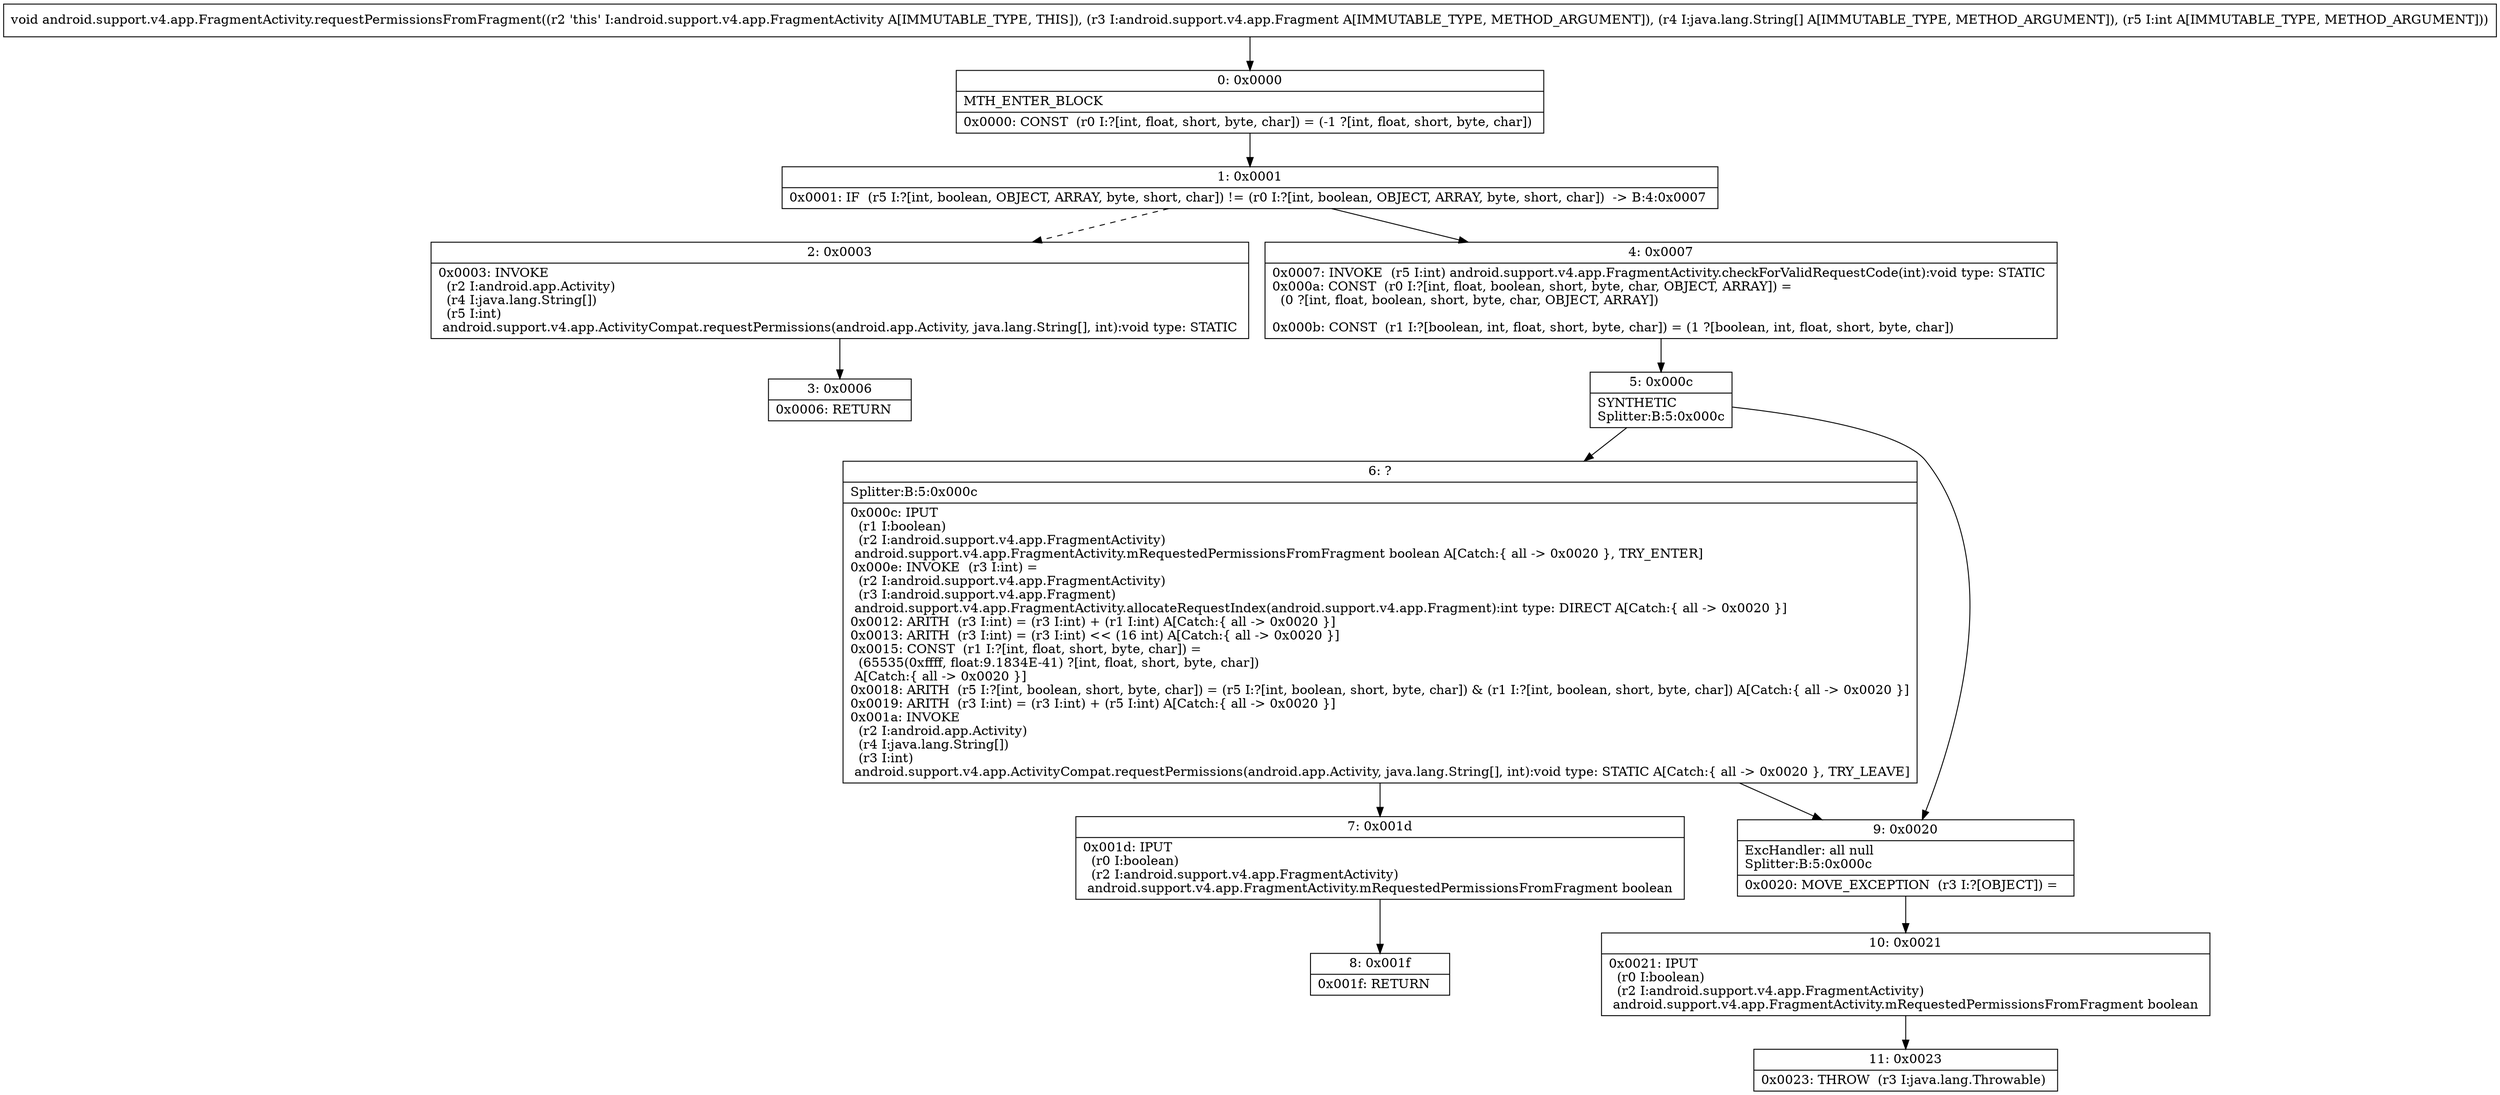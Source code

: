 digraph "CFG forandroid.support.v4.app.FragmentActivity.requestPermissionsFromFragment(Landroid\/support\/v4\/app\/Fragment;[Ljava\/lang\/String;I)V" {
Node_0 [shape=record,label="{0\:\ 0x0000|MTH_ENTER_BLOCK\l|0x0000: CONST  (r0 I:?[int, float, short, byte, char]) = (\-1 ?[int, float, short, byte, char]) \l}"];
Node_1 [shape=record,label="{1\:\ 0x0001|0x0001: IF  (r5 I:?[int, boolean, OBJECT, ARRAY, byte, short, char]) != (r0 I:?[int, boolean, OBJECT, ARRAY, byte, short, char])  \-\> B:4:0x0007 \l}"];
Node_2 [shape=record,label="{2\:\ 0x0003|0x0003: INVOKE  \l  (r2 I:android.app.Activity)\l  (r4 I:java.lang.String[])\l  (r5 I:int)\l android.support.v4.app.ActivityCompat.requestPermissions(android.app.Activity, java.lang.String[], int):void type: STATIC \l}"];
Node_3 [shape=record,label="{3\:\ 0x0006|0x0006: RETURN   \l}"];
Node_4 [shape=record,label="{4\:\ 0x0007|0x0007: INVOKE  (r5 I:int) android.support.v4.app.FragmentActivity.checkForValidRequestCode(int):void type: STATIC \l0x000a: CONST  (r0 I:?[int, float, boolean, short, byte, char, OBJECT, ARRAY]) = \l  (0 ?[int, float, boolean, short, byte, char, OBJECT, ARRAY])\l \l0x000b: CONST  (r1 I:?[boolean, int, float, short, byte, char]) = (1 ?[boolean, int, float, short, byte, char]) \l}"];
Node_5 [shape=record,label="{5\:\ 0x000c|SYNTHETIC\lSplitter:B:5:0x000c\l}"];
Node_6 [shape=record,label="{6\:\ ?|Splitter:B:5:0x000c\l|0x000c: IPUT  \l  (r1 I:boolean)\l  (r2 I:android.support.v4.app.FragmentActivity)\l android.support.v4.app.FragmentActivity.mRequestedPermissionsFromFragment boolean A[Catch:\{ all \-\> 0x0020 \}, TRY_ENTER]\l0x000e: INVOKE  (r3 I:int) = \l  (r2 I:android.support.v4.app.FragmentActivity)\l  (r3 I:android.support.v4.app.Fragment)\l android.support.v4.app.FragmentActivity.allocateRequestIndex(android.support.v4.app.Fragment):int type: DIRECT A[Catch:\{ all \-\> 0x0020 \}]\l0x0012: ARITH  (r3 I:int) = (r3 I:int) + (r1 I:int) A[Catch:\{ all \-\> 0x0020 \}]\l0x0013: ARITH  (r3 I:int) = (r3 I:int) \<\< (16 int) A[Catch:\{ all \-\> 0x0020 \}]\l0x0015: CONST  (r1 I:?[int, float, short, byte, char]) = \l  (65535(0xffff, float:9.1834E\-41) ?[int, float, short, byte, char])\l A[Catch:\{ all \-\> 0x0020 \}]\l0x0018: ARITH  (r5 I:?[int, boolean, short, byte, char]) = (r5 I:?[int, boolean, short, byte, char]) & (r1 I:?[int, boolean, short, byte, char]) A[Catch:\{ all \-\> 0x0020 \}]\l0x0019: ARITH  (r3 I:int) = (r3 I:int) + (r5 I:int) A[Catch:\{ all \-\> 0x0020 \}]\l0x001a: INVOKE  \l  (r2 I:android.app.Activity)\l  (r4 I:java.lang.String[])\l  (r3 I:int)\l android.support.v4.app.ActivityCompat.requestPermissions(android.app.Activity, java.lang.String[], int):void type: STATIC A[Catch:\{ all \-\> 0x0020 \}, TRY_LEAVE]\l}"];
Node_7 [shape=record,label="{7\:\ 0x001d|0x001d: IPUT  \l  (r0 I:boolean)\l  (r2 I:android.support.v4.app.FragmentActivity)\l android.support.v4.app.FragmentActivity.mRequestedPermissionsFromFragment boolean \l}"];
Node_8 [shape=record,label="{8\:\ 0x001f|0x001f: RETURN   \l}"];
Node_9 [shape=record,label="{9\:\ 0x0020|ExcHandler: all null\lSplitter:B:5:0x000c\l|0x0020: MOVE_EXCEPTION  (r3 I:?[OBJECT]) =  \l}"];
Node_10 [shape=record,label="{10\:\ 0x0021|0x0021: IPUT  \l  (r0 I:boolean)\l  (r2 I:android.support.v4.app.FragmentActivity)\l android.support.v4.app.FragmentActivity.mRequestedPermissionsFromFragment boolean \l}"];
Node_11 [shape=record,label="{11\:\ 0x0023|0x0023: THROW  (r3 I:java.lang.Throwable) \l}"];
MethodNode[shape=record,label="{void android.support.v4.app.FragmentActivity.requestPermissionsFromFragment((r2 'this' I:android.support.v4.app.FragmentActivity A[IMMUTABLE_TYPE, THIS]), (r3 I:android.support.v4.app.Fragment A[IMMUTABLE_TYPE, METHOD_ARGUMENT]), (r4 I:java.lang.String[] A[IMMUTABLE_TYPE, METHOD_ARGUMENT]), (r5 I:int A[IMMUTABLE_TYPE, METHOD_ARGUMENT])) }"];
MethodNode -> Node_0;
Node_0 -> Node_1;
Node_1 -> Node_2[style=dashed];
Node_1 -> Node_4;
Node_2 -> Node_3;
Node_4 -> Node_5;
Node_5 -> Node_6;
Node_5 -> Node_9;
Node_6 -> Node_7;
Node_6 -> Node_9;
Node_7 -> Node_8;
Node_9 -> Node_10;
Node_10 -> Node_11;
}

